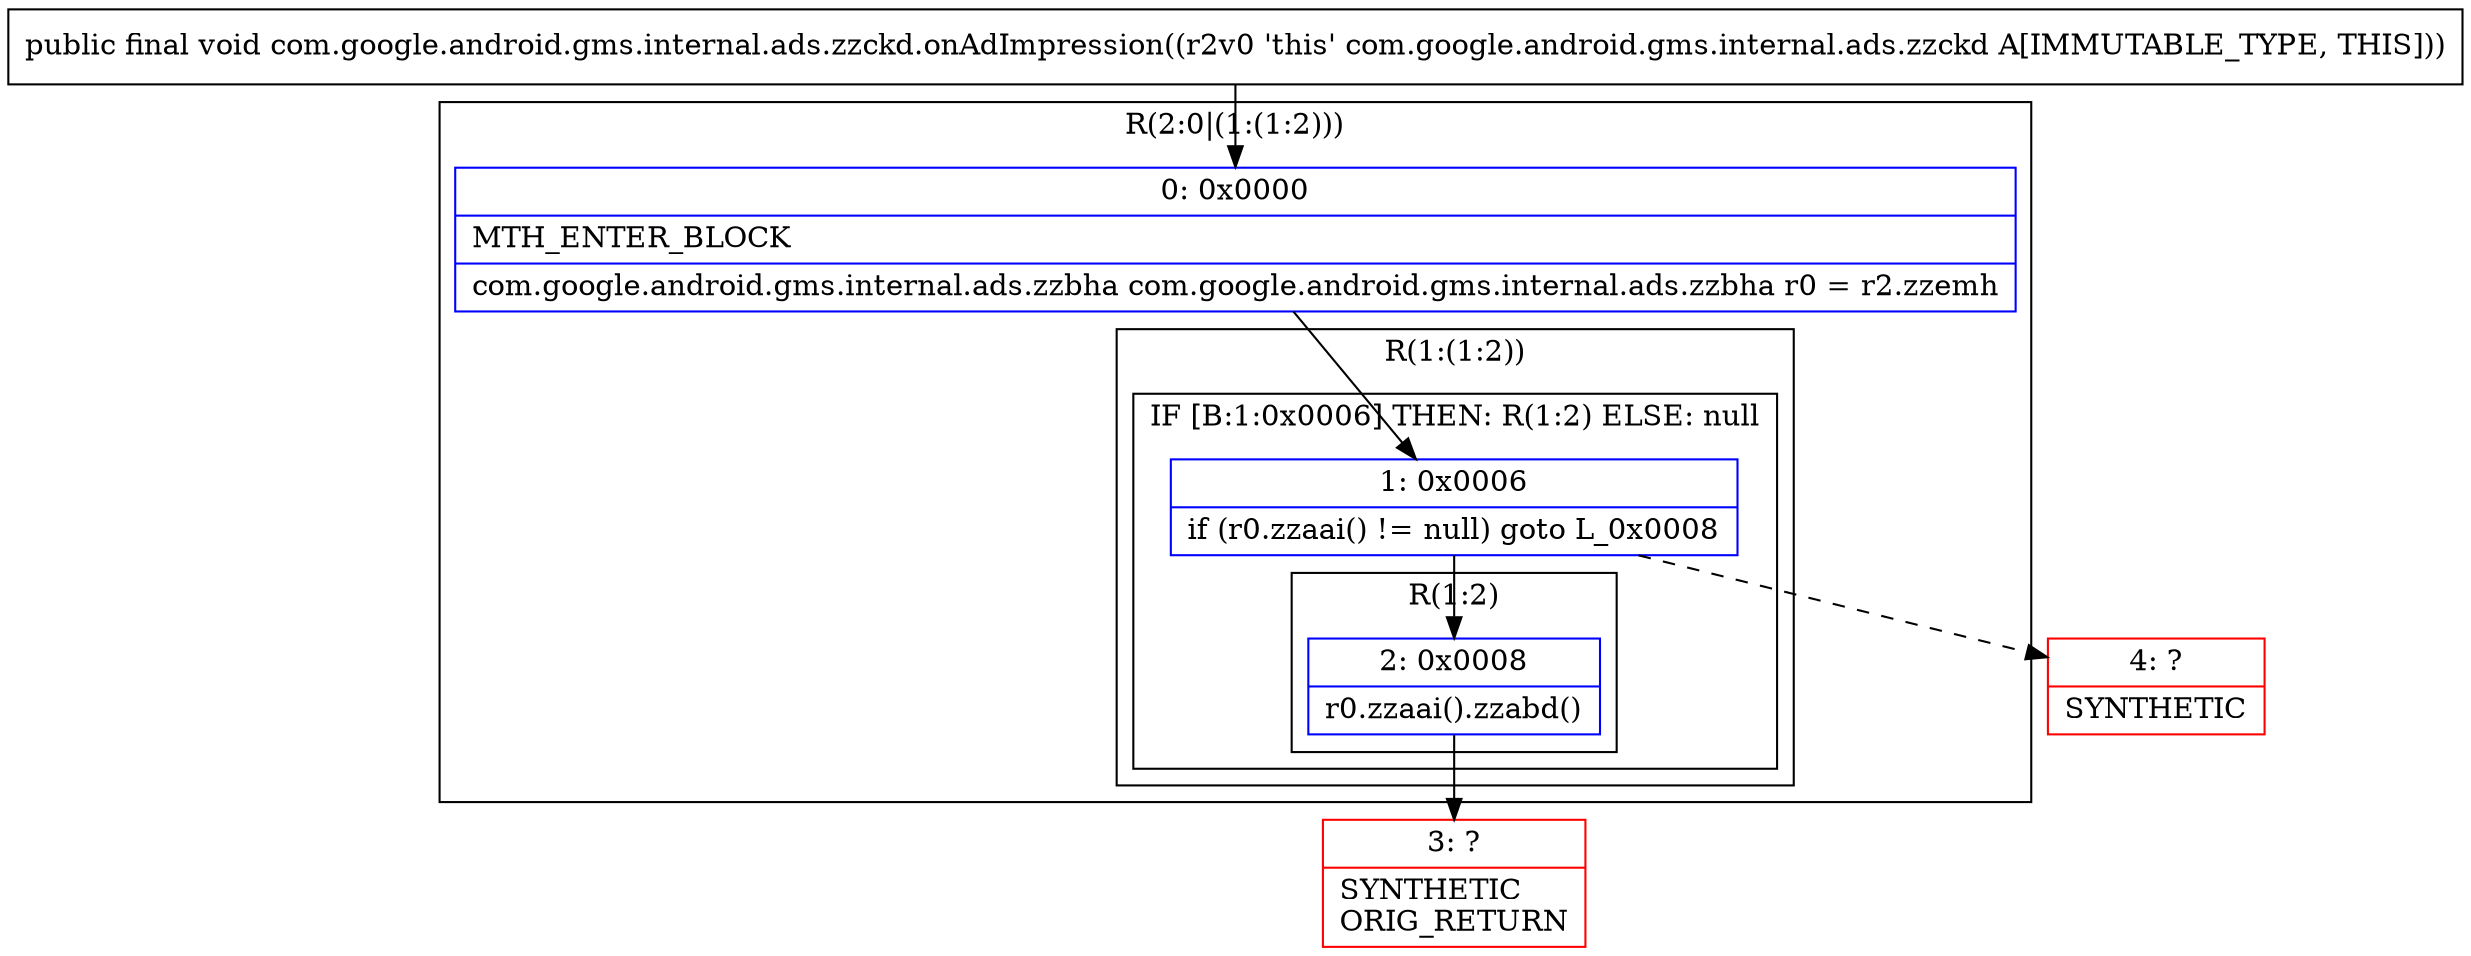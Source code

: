 digraph "CFG forcom.google.android.gms.internal.ads.zzckd.onAdImpression()V" {
subgraph cluster_Region_197761001 {
label = "R(2:0|(1:(1:2)))";
node [shape=record,color=blue];
Node_0 [shape=record,label="{0\:\ 0x0000|MTH_ENTER_BLOCK\l|com.google.android.gms.internal.ads.zzbha com.google.android.gms.internal.ads.zzbha r0 = r2.zzemh\l}"];
subgraph cluster_Region_1325232434 {
label = "R(1:(1:2))";
node [shape=record,color=blue];
subgraph cluster_IfRegion_617141310 {
label = "IF [B:1:0x0006] THEN: R(1:2) ELSE: null";
node [shape=record,color=blue];
Node_1 [shape=record,label="{1\:\ 0x0006|if (r0.zzaai() != null) goto L_0x0008\l}"];
subgraph cluster_Region_1553001630 {
label = "R(1:2)";
node [shape=record,color=blue];
Node_2 [shape=record,label="{2\:\ 0x0008|r0.zzaai().zzabd()\l}"];
}
}
}
}
Node_3 [shape=record,color=red,label="{3\:\ ?|SYNTHETIC\lORIG_RETURN\l}"];
Node_4 [shape=record,color=red,label="{4\:\ ?|SYNTHETIC\l}"];
MethodNode[shape=record,label="{public final void com.google.android.gms.internal.ads.zzckd.onAdImpression((r2v0 'this' com.google.android.gms.internal.ads.zzckd A[IMMUTABLE_TYPE, THIS])) }"];
MethodNode -> Node_0;
Node_0 -> Node_1;
Node_1 -> Node_2;
Node_1 -> Node_4[style=dashed];
Node_2 -> Node_3;
}


